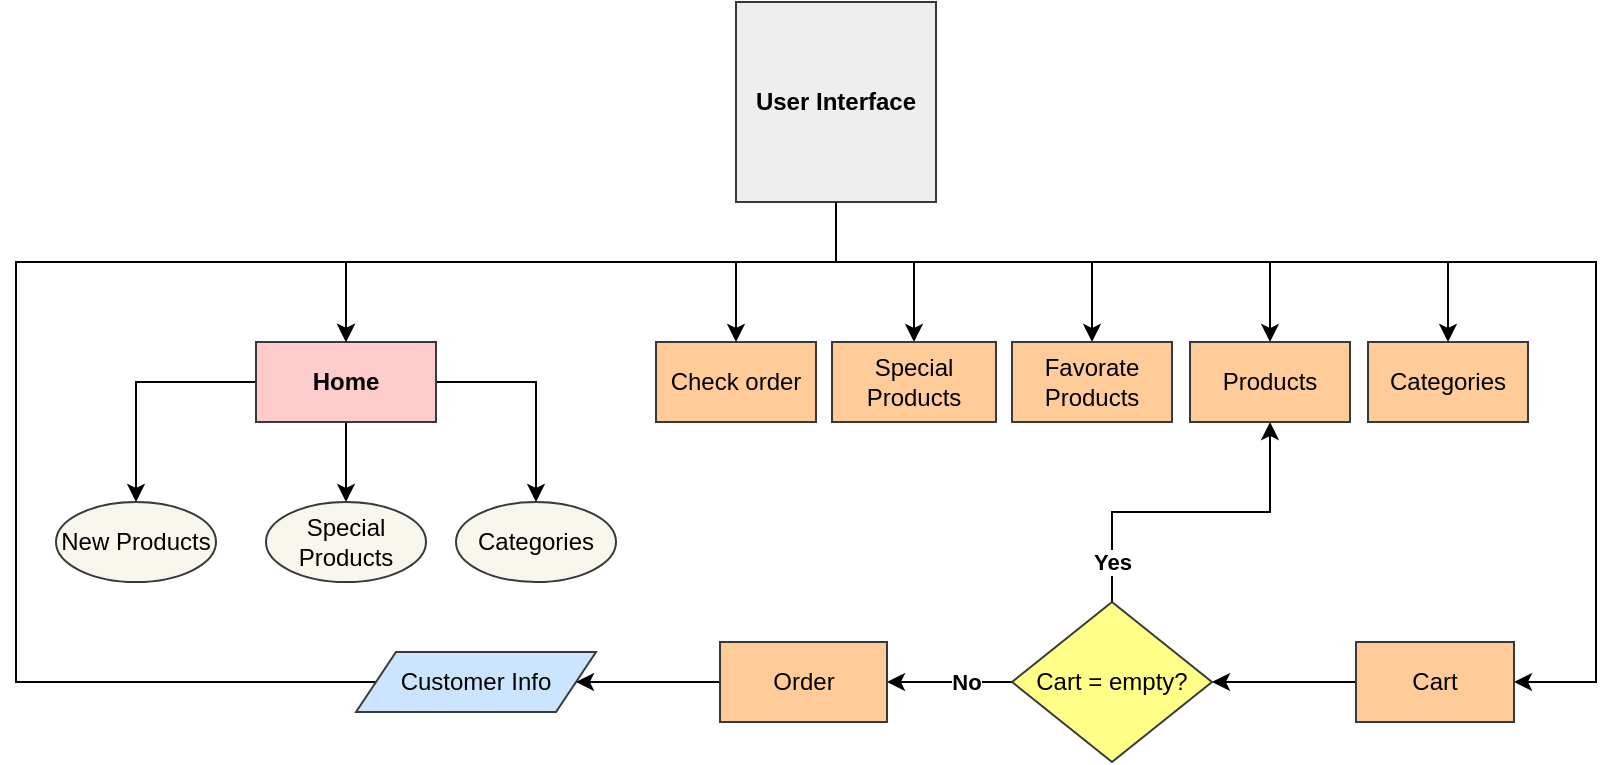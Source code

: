 <mxfile version="16.5.1" type="device"><diagram id="prtHgNgQTEPvFCAcTncT" name="Page-1"><mxGraphModel dx="464" dy="583" grid="1" gridSize="10" guides="1" tooltips="1" connect="1" arrows="1" fold="1" page="1" pageScale="1" pageWidth="827" pageHeight="1169" math="0" shadow="0"><root><mxCell id="0"/><mxCell id="1" parent="0"/><mxCell id="I5a0f0JkocFiwNKIOM-1-3" value="" style="edgeStyle=orthogonalEdgeStyle;rounded=0;orthogonalLoop=1;jettySize=auto;html=1;" edge="1" parent="1" source="I5a0f0JkocFiwNKIOM-1-1" target="I5a0f0JkocFiwNKIOM-1-2"><mxGeometry relative="1" as="geometry"><Array as="points"><mxPoint x="430" y="150"/><mxPoint x="185" y="150"/></Array></mxGeometry></mxCell><mxCell id="I5a0f0JkocFiwNKIOM-1-15" value="" style="edgeStyle=orthogonalEdgeStyle;rounded=0;orthogonalLoop=1;jettySize=auto;html=1;entryX=0.5;entryY=0;entryDx=0;entryDy=0;" edge="1" parent="1" source="I5a0f0JkocFiwNKIOM-1-1" target="I5a0f0JkocFiwNKIOM-1-14"><mxGeometry relative="1" as="geometry"><Array as="points"><mxPoint x="430" y="150"/><mxPoint x="380" y="150"/></Array></mxGeometry></mxCell><mxCell id="I5a0f0JkocFiwNKIOM-1-20" style="edgeStyle=orthogonalEdgeStyle;rounded=0;orthogonalLoop=1;jettySize=auto;html=1;exitX=0.5;exitY=1;exitDx=0;exitDy=0;entryX=0.5;entryY=0;entryDx=0;entryDy=0;" edge="1" parent="1" source="I5a0f0JkocFiwNKIOM-1-1" target="I5a0f0JkocFiwNKIOM-1-21"><mxGeometry relative="1" as="geometry"><mxPoint x="570" y="180" as="targetPoint"/><Array as="points"><mxPoint x="430" y="150"/><mxPoint x="469" y="150"/></Array></mxGeometry></mxCell><mxCell id="I5a0f0JkocFiwNKIOM-1-26" style="edgeStyle=orthogonalEdgeStyle;rounded=0;orthogonalLoop=1;jettySize=auto;html=1;exitX=0.5;exitY=1;exitDx=0;exitDy=0;entryX=1;entryY=0.5;entryDx=0;entryDy=0;" edge="1" parent="1" source="I5a0f0JkocFiwNKIOM-1-1" target="I5a0f0JkocFiwNKIOM-1-27"><mxGeometry relative="1" as="geometry"><mxPoint x="680" y="360" as="targetPoint"/><Array as="points"><mxPoint x="430" y="150"/><mxPoint x="810" y="150"/><mxPoint x="810" y="360"/></Array></mxGeometry></mxCell><mxCell id="I5a0f0JkocFiwNKIOM-1-1" value="&lt;b&gt;User Interface&lt;/b&gt;" style="whiteSpace=wrap;html=1;aspect=fixed;fillColor=#eeeeee;strokeColor=#36393d;" vertex="1" parent="1"><mxGeometry x="380" y="20" width="100" height="100" as="geometry"/></mxCell><mxCell id="I5a0f0JkocFiwNKIOM-1-6" value="" style="edgeStyle=orthogonalEdgeStyle;rounded=0;orthogonalLoop=1;jettySize=auto;html=1;" edge="1" parent="1" source="I5a0f0JkocFiwNKIOM-1-2" target="I5a0f0JkocFiwNKIOM-1-5"><mxGeometry relative="1" as="geometry"/></mxCell><mxCell id="I5a0f0JkocFiwNKIOM-1-11" value="" style="edgeStyle=orthogonalEdgeStyle;rounded=0;orthogonalLoop=1;jettySize=auto;html=1;" edge="1" parent="1" source="I5a0f0JkocFiwNKIOM-1-2" target="I5a0f0JkocFiwNKIOM-1-10"><mxGeometry relative="1" as="geometry"><Array as="points"><mxPoint x="185" y="240"/><mxPoint x="185" y="240"/></Array></mxGeometry></mxCell><mxCell id="I5a0f0JkocFiwNKIOM-1-17" value="" style="edgeStyle=orthogonalEdgeStyle;rounded=0;orthogonalLoop=1;jettySize=auto;html=1;" edge="1" parent="1" source="I5a0f0JkocFiwNKIOM-1-2" target="I5a0f0JkocFiwNKIOM-1-16"><mxGeometry relative="1" as="geometry"/></mxCell><mxCell id="I5a0f0JkocFiwNKIOM-1-2" value="&lt;b&gt;Home&lt;/b&gt;" style="whiteSpace=wrap;html=1;fillColor=#ffcccc;strokeColor=#36393d;" vertex="1" parent="1"><mxGeometry x="140" y="190" width="90" height="40" as="geometry"/></mxCell><mxCell id="I5a0f0JkocFiwNKIOM-1-5" value="New Products" style="ellipse;whiteSpace=wrap;html=1;fillColor=#f9f7ed;strokeColor=#36393d;" vertex="1" parent="1"><mxGeometry x="40" y="270" width="80" height="40" as="geometry"/></mxCell><mxCell id="I5a0f0JkocFiwNKIOM-1-10" value="Special Products" style="ellipse;whiteSpace=wrap;html=1;fillColor=#f9f7ed;strokeColor=#36393d;" vertex="1" parent="1"><mxGeometry x="145" y="270" width="80" height="40" as="geometry"/></mxCell><mxCell id="I5a0f0JkocFiwNKIOM-1-14" value="Check order" style="whiteSpace=wrap;html=1;shadow=0;perimeter=rhombusPerimeter;" vertex="1" parent="1"><mxGeometry x="340" y="190" width="80" height="40" as="geometry"/></mxCell><mxCell id="I5a0f0JkocFiwNKIOM-1-16" value="Categories" style="ellipse;whiteSpace=wrap;html=1;fillColor=#f9f7ed;strokeColor=#36393d;" vertex="1" parent="1"><mxGeometry x="240" y="270" width="80" height="40" as="geometry"/></mxCell><mxCell id="I5a0f0JkocFiwNKIOM-1-21" value="Special Products" style="whiteSpace=wrap;html=1;shadow=0;perimeter=rhombusPerimeter;" vertex="1" parent="1"><mxGeometry x="428" y="190" width="82" height="40" as="geometry"/></mxCell><mxCell id="I5a0f0JkocFiwNKIOM-1-22" style="edgeStyle=orthogonalEdgeStyle;rounded=0;orthogonalLoop=1;jettySize=auto;html=1;entryX=0.5;entryY=0;entryDx=0;entryDy=0;exitX=0.5;exitY=1;exitDx=0;exitDy=0;" edge="1" parent="1" target="I5a0f0JkocFiwNKIOM-1-23" source="I5a0f0JkocFiwNKIOM-1-1"><mxGeometry relative="1" as="geometry"><mxPoint x="680" y="180" as="targetPoint"/><mxPoint x="540" y="130" as="sourcePoint"/><Array as="points"><mxPoint x="430" y="150"/><mxPoint x="558" y="150"/></Array></mxGeometry></mxCell><mxCell id="I5a0f0JkocFiwNKIOM-1-23" value="Favorate Products" style="whiteSpace=wrap;html=1;shadow=0;perimeter=rhombusPerimeter;" vertex="1" parent="1"><mxGeometry x="518" y="190" width="80" height="40" as="geometry"/></mxCell><mxCell id="I5a0f0JkocFiwNKIOM-1-24" style="edgeStyle=orthogonalEdgeStyle;rounded=0;orthogonalLoop=1;jettySize=auto;html=1;entryX=0.5;entryY=0;entryDx=0;entryDy=0;exitX=0.5;exitY=1;exitDx=0;exitDy=0;" edge="1" parent="1" target="I5a0f0JkocFiwNKIOM-1-25" source="I5a0f0JkocFiwNKIOM-1-1"><mxGeometry relative="1" as="geometry"><mxPoint x="787" y="180" as="targetPoint"/><mxPoint x="537" y="120" as="sourcePoint"/><Array as="points"><mxPoint x="430" y="150"/><mxPoint x="647" y="150"/></Array></mxGeometry></mxCell><mxCell id="I5a0f0JkocFiwNKIOM-1-25" value="Products" style="whiteSpace=wrap;html=1;shadow=0;perimeter=rhombusPerimeter;fillColor=#ffcc99;strokeColor=#36393d;" vertex="1" parent="1"><mxGeometry x="607" y="190" width="80" height="40" as="geometry"/></mxCell><mxCell id="I5a0f0JkocFiwNKIOM-1-34" style="edgeStyle=orthogonalEdgeStyle;rounded=0;orthogonalLoop=1;jettySize=auto;html=1;exitX=0;exitY=0.5;exitDx=0;exitDy=0;entryX=1;entryY=0.5;entryDx=0;entryDy=0;" edge="1" parent="1" source="I5a0f0JkocFiwNKIOM-1-27" target="I5a0f0JkocFiwNKIOM-1-30"><mxGeometry relative="1" as="geometry"/></mxCell><mxCell id="I5a0f0JkocFiwNKIOM-1-27" value="Cart" style="whiteSpace=wrap;html=1;shadow=0;perimeter=rhombusPerimeter;fillColor=#ffcc99;strokeColor=#36393d;" vertex="1" parent="1"><mxGeometry x="690" y="340" width="79" height="40" as="geometry"/></mxCell><mxCell id="I5a0f0JkocFiwNKIOM-1-28" style="edgeStyle=orthogonalEdgeStyle;rounded=0;orthogonalLoop=1;jettySize=auto;html=1;entryX=0.5;entryY=0;entryDx=0;entryDy=0;exitX=0.5;exitY=1;exitDx=0;exitDy=0;" edge="1" parent="1" target="I5a0f0JkocFiwNKIOM-1-29" source="I5a0f0JkocFiwNKIOM-1-1"><mxGeometry relative="1" as="geometry"><mxPoint x="877" y="180" as="targetPoint"/><mxPoint x="520" y="120" as="sourcePoint"/><Array as="points"><mxPoint x="430" y="150"/><mxPoint x="736" y="150"/></Array></mxGeometry></mxCell><mxCell id="I5a0f0JkocFiwNKIOM-1-29" value="Categories" style="whiteSpace=wrap;html=1;shadow=0;perimeter=rhombusPerimeter;fillColor=#ffcc99;strokeColor=#36393d;" vertex="1" parent="1"><mxGeometry x="696" y="190" width="80" height="40" as="geometry"/></mxCell><mxCell id="I5a0f0JkocFiwNKIOM-1-31" style="edgeStyle=orthogonalEdgeStyle;rounded=0;orthogonalLoop=1;jettySize=auto;html=1;exitX=0.5;exitY=0;exitDx=0;exitDy=0;entryX=0.5;entryY=1;entryDx=0;entryDy=0;" edge="1" parent="1" source="I5a0f0JkocFiwNKIOM-1-30" target="I5a0f0JkocFiwNKIOM-1-25"><mxGeometry relative="1" as="geometry"/></mxCell><mxCell id="I5a0f0JkocFiwNKIOM-1-32" value="&lt;b&gt;Yes&lt;/b&gt;" style="edgeLabel;html=1;align=center;verticalAlign=middle;resizable=0;points=[];" vertex="1" connectable="0" parent="I5a0f0JkocFiwNKIOM-1-31"><mxGeometry x="-0.574" y="2" relative="1" as="geometry"><mxPoint x="2" y="16" as="offset"/></mxGeometry></mxCell><mxCell id="I5a0f0JkocFiwNKIOM-1-37" style="edgeStyle=orthogonalEdgeStyle;rounded=0;orthogonalLoop=1;jettySize=auto;html=1;exitX=0;exitY=0.5;exitDx=0;exitDy=0;entryX=1;entryY=0.5;entryDx=0;entryDy=0;" edge="1" parent="1" source="I5a0f0JkocFiwNKIOM-1-30" target="I5a0f0JkocFiwNKIOM-1-36"><mxGeometry relative="1" as="geometry"><Array as="points"><mxPoint x="490" y="360"/><mxPoint x="490" y="360"/></Array></mxGeometry></mxCell><mxCell id="I5a0f0JkocFiwNKIOM-1-38" value="&lt;b&gt;No&lt;/b&gt;" style="edgeLabel;html=1;align=center;verticalAlign=middle;resizable=0;points=[];" vertex="1" connectable="0" parent="I5a0f0JkocFiwNKIOM-1-37"><mxGeometry x="-0.256" relative="1" as="geometry"><mxPoint as="offset"/></mxGeometry></mxCell><mxCell id="I5a0f0JkocFiwNKIOM-1-30" value="Cart = empty?" style="rhombus;whiteSpace=wrap;html=1;shadow=0;fillColor=#ffff88;strokeColor=#36393d;" vertex="1" parent="1"><mxGeometry x="518" y="320" width="100" height="80" as="geometry"/></mxCell><mxCell id="I5a0f0JkocFiwNKIOM-1-40" style="edgeStyle=orthogonalEdgeStyle;rounded=0;orthogonalLoop=1;jettySize=auto;html=1;exitX=0;exitY=0.5;exitDx=0;exitDy=0;entryX=0.5;entryY=0;entryDx=0;entryDy=0;" edge="1" parent="1" source="I5a0f0JkocFiwNKIOM-1-35" target="I5a0f0JkocFiwNKIOM-1-2"><mxGeometry relative="1" as="geometry"><Array as="points"><mxPoint x="20" y="360"/><mxPoint x="20" y="150"/><mxPoint x="185" y="150"/></Array></mxGeometry></mxCell><mxCell id="I5a0f0JkocFiwNKIOM-1-35" value="Customer Info" style="shape=parallelogram;perimeter=parallelogramPerimeter;whiteSpace=wrap;html=1;fixedSize=1;shadow=0;fillColor=#cce5ff;strokeColor=#36393d;" vertex="1" parent="1"><mxGeometry x="190" y="345" width="120" height="30" as="geometry"/></mxCell><mxCell id="I5a0f0JkocFiwNKIOM-1-39" style="edgeStyle=orthogonalEdgeStyle;rounded=0;orthogonalLoop=1;jettySize=auto;html=1;exitX=0;exitY=0.5;exitDx=0;exitDy=0;entryX=1;entryY=0.5;entryDx=0;entryDy=0;" edge="1" parent="1" source="I5a0f0JkocFiwNKIOM-1-36" target="I5a0f0JkocFiwNKIOM-1-35"><mxGeometry relative="1" as="geometry"/></mxCell><mxCell id="I5a0f0JkocFiwNKIOM-1-36" value="Order" style="rounded=0;whiteSpace=wrap;html=1;shadow=0;fillColor=#ffcc99;strokeColor=#36393d;" vertex="1" parent="1"><mxGeometry x="372" y="340" width="83.5" height="40" as="geometry"/></mxCell><mxCell id="I5a0f0JkocFiwNKIOM-1-41" value="Check order" style="whiteSpace=wrap;html=1;shadow=0;perimeter=rhombusPerimeter;fillColor=#ffcc99;strokeColor=#36393d;" vertex="1" parent="1"><mxGeometry x="340" y="190" width="80" height="40" as="geometry"/></mxCell><mxCell id="I5a0f0JkocFiwNKIOM-1-42" value="Special Products" style="whiteSpace=wrap;html=1;shadow=0;perimeter=rhombusPerimeter;fillColor=#ffcc99;strokeColor=#36393d;" vertex="1" parent="1"><mxGeometry x="428" y="190" width="82" height="40" as="geometry"/></mxCell><mxCell id="I5a0f0JkocFiwNKIOM-1-43" value="Favorate Products" style="whiteSpace=wrap;html=1;shadow=0;perimeter=rhombusPerimeter;fillColor=#ffcc99;strokeColor=#36393d;" vertex="1" parent="1"><mxGeometry x="518" y="190" width="80" height="40" as="geometry"/></mxCell></root></mxGraphModel></diagram></mxfile>